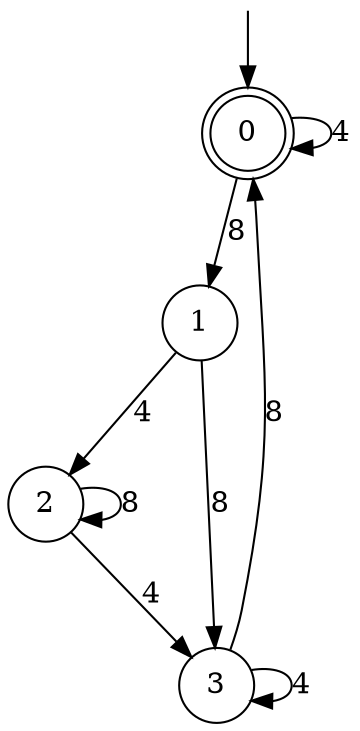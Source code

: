 digraph g {

	s0 [shape="doublecircle" label="0"];
	s1 [shape="circle" label="1"];
	s2 [shape="circle" label="2"];
	s3 [shape="circle" label="3"];
	s0 -> s0 [label="4"];
	s0 -> s1 [label="8"];
	s1 -> s2 [label="4"];
	s1 -> s3 [label="8"];
	s2 -> s3 [label="4"];
	s2 -> s2 [label="8"];
	s3 -> s3 [label="4"];
	s3 -> s0 [label="8"];

__start0 [label="" shape="none" width="0" height="0"];
__start0 -> s0;

}
